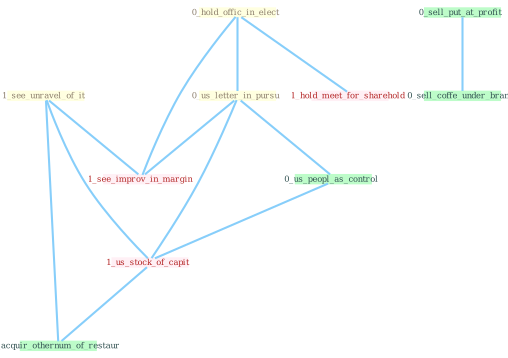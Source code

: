 Graph G{ 
    node
    [shape=polygon,style=filled,width=.5,height=.06,color="#BDFCC9",fixedsize=true,fontsize=4,
    fontcolor="#2f4f4f"];
    {node
    [color="#ffffe0", fontcolor="#8b7d6b"] "1_see_unravel_of_it " "0_hold_offic_in_elect " "0_us_letter_in_pursu "}
{node [color="#fff0f5", fontcolor="#b22222"] "1_us_stock_of_capit " "1_see_improv_in_margin " "1_hold_meet_for_sharehold "}
edge [color="#B0E2FF"];

	"1_see_unravel_of_it " -- "1_us_stock_of_capit " [w="1", color="#87cefa" ];
	"1_see_unravel_of_it " -- "1_see_improv_in_margin " [w="1", color="#87cefa" ];
	"1_see_unravel_of_it " -- "1_acquir_othernum_of_restaur " [w="1", color="#87cefa" ];
	"0_hold_offic_in_elect " -- "0_us_letter_in_pursu " [w="1", color="#87cefa" ];
	"0_hold_offic_in_elect " -- "1_see_improv_in_margin " [w="1", color="#87cefa" ];
	"0_hold_offic_in_elect " -- "1_hold_meet_for_sharehold " [w="1", color="#87cefa" ];
	"0_us_letter_in_pursu " -- "0_us_peopl_as_control " [w="1", color="#87cefa" ];
	"0_us_letter_in_pursu " -- "1_us_stock_of_capit " [w="1", color="#87cefa" ];
	"0_us_letter_in_pursu " -- "1_see_improv_in_margin " [w="1", color="#87cefa" ];
	"0_us_peopl_as_control " -- "1_us_stock_of_capit " [w="1", color="#87cefa" ];
	"0_sell_put_at_profit " -- "0_sell_coffe_under_brand " [w="1", color="#87cefa" ];
	"1_us_stock_of_capit " -- "1_acquir_othernum_of_restaur " [w="1", color="#87cefa" ];
}